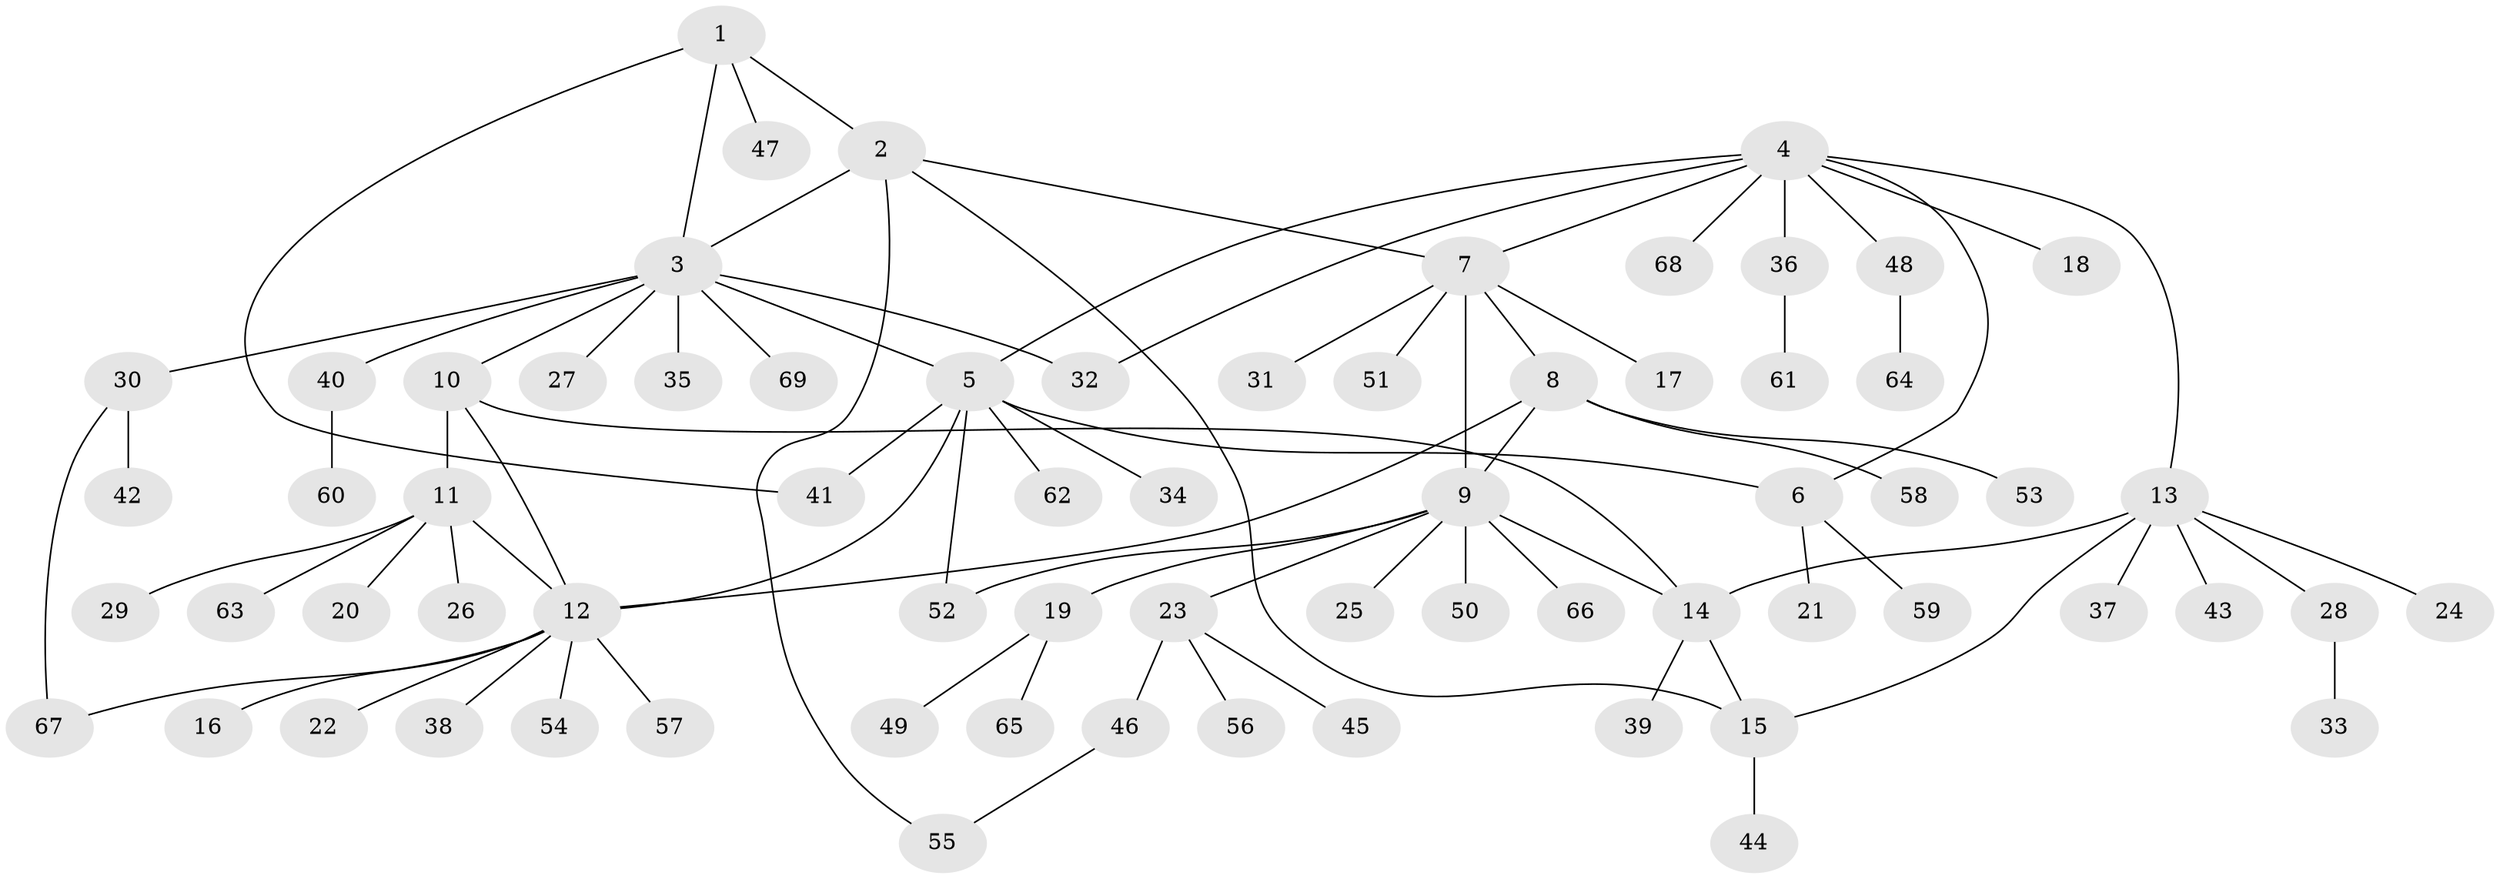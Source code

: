 // coarse degree distribution, {4: 0.019230769230769232, 5: 0.038461538461538464, 11: 0.038461538461538464, 8: 0.019230769230769232, 7: 0.038461538461538464, 3: 0.038461538461538464, 6: 0.038461538461538464, 13: 0.019230769230769232, 1: 0.6346153846153846, 2: 0.11538461538461539}
// Generated by graph-tools (version 1.1) at 2025/52/02/27/25 19:52:20]
// undirected, 69 vertices, 84 edges
graph export_dot {
graph [start="1"]
  node [color=gray90,style=filled];
  1;
  2;
  3;
  4;
  5;
  6;
  7;
  8;
  9;
  10;
  11;
  12;
  13;
  14;
  15;
  16;
  17;
  18;
  19;
  20;
  21;
  22;
  23;
  24;
  25;
  26;
  27;
  28;
  29;
  30;
  31;
  32;
  33;
  34;
  35;
  36;
  37;
  38;
  39;
  40;
  41;
  42;
  43;
  44;
  45;
  46;
  47;
  48;
  49;
  50;
  51;
  52;
  53;
  54;
  55;
  56;
  57;
  58;
  59;
  60;
  61;
  62;
  63;
  64;
  65;
  66;
  67;
  68;
  69;
  1 -- 2;
  1 -- 3;
  1 -- 41;
  1 -- 47;
  2 -- 3;
  2 -- 7;
  2 -- 15;
  2 -- 55;
  3 -- 5;
  3 -- 10;
  3 -- 27;
  3 -- 30;
  3 -- 32;
  3 -- 35;
  3 -- 40;
  3 -- 69;
  4 -- 5;
  4 -- 6;
  4 -- 7;
  4 -- 13;
  4 -- 18;
  4 -- 32;
  4 -- 36;
  4 -- 48;
  4 -- 68;
  5 -- 6;
  5 -- 12;
  5 -- 34;
  5 -- 41;
  5 -- 52;
  5 -- 62;
  6 -- 21;
  6 -- 59;
  7 -- 8;
  7 -- 9;
  7 -- 17;
  7 -- 31;
  7 -- 51;
  8 -- 9;
  8 -- 12;
  8 -- 53;
  8 -- 58;
  9 -- 14;
  9 -- 19;
  9 -- 23;
  9 -- 25;
  9 -- 50;
  9 -- 52;
  9 -- 66;
  10 -- 11;
  10 -- 12;
  10 -- 14;
  11 -- 12;
  11 -- 20;
  11 -- 26;
  11 -- 29;
  11 -- 63;
  12 -- 16;
  12 -- 22;
  12 -- 38;
  12 -- 54;
  12 -- 57;
  12 -- 67;
  13 -- 14;
  13 -- 15;
  13 -- 24;
  13 -- 28;
  13 -- 37;
  13 -- 43;
  14 -- 15;
  14 -- 39;
  15 -- 44;
  19 -- 49;
  19 -- 65;
  23 -- 45;
  23 -- 46;
  23 -- 56;
  28 -- 33;
  30 -- 42;
  30 -- 67;
  36 -- 61;
  40 -- 60;
  46 -- 55;
  48 -- 64;
}
